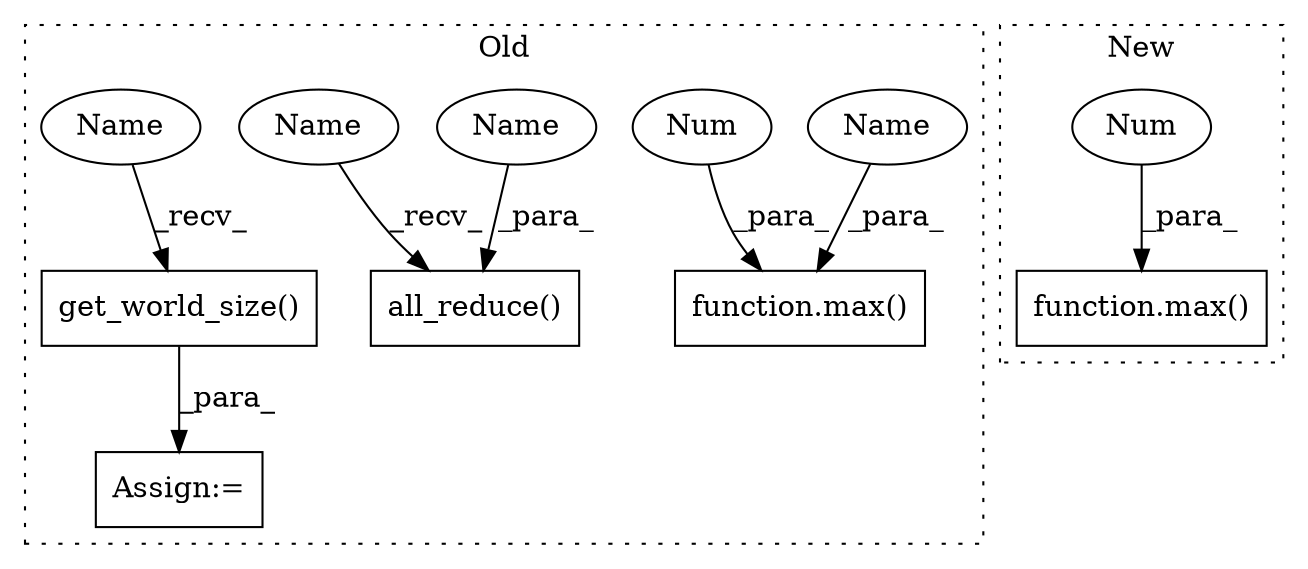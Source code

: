 digraph G {
subgraph cluster0 {
1 [label="get_world_size()" a="75" s="16381" l="21" shape="box"];
3 [label="all_reduce()" a="75" s="16327,16353" l="16,1" shape="box"];
4 [label="function.max()" a="75" s="17011,17028" l="4,1" shape="box"];
6 [label="Num" a="76" s="17015" l="1" shape="ellipse"];
7 [label="Assign:=" a="68" s="16377" l="4" shape="box"];
8 [label="Name" a="87" s="16343" l="10" shape="ellipse"];
9 [label="Name" a="87" s="17018" l="10" shape="ellipse"];
10 [label="Name" a="87" s="16381" l="4" shape="ellipse"];
11 [label="Name" a="87" s="16327" l="4" shape="ellipse"];
label = "Old";
style="dotted";
}
subgraph cluster1 {
2 [label="function.max()" a="75" s="17084,17105" l="4,1" shape="box"];
5 [label="Num" a="76" s="17088" l="1" shape="ellipse"];
label = "New";
style="dotted";
}
1 -> 7 [label="_para_"];
5 -> 2 [label="_para_"];
6 -> 4 [label="_para_"];
8 -> 3 [label="_para_"];
9 -> 4 [label="_para_"];
10 -> 1 [label="_recv_"];
11 -> 3 [label="_recv_"];
}